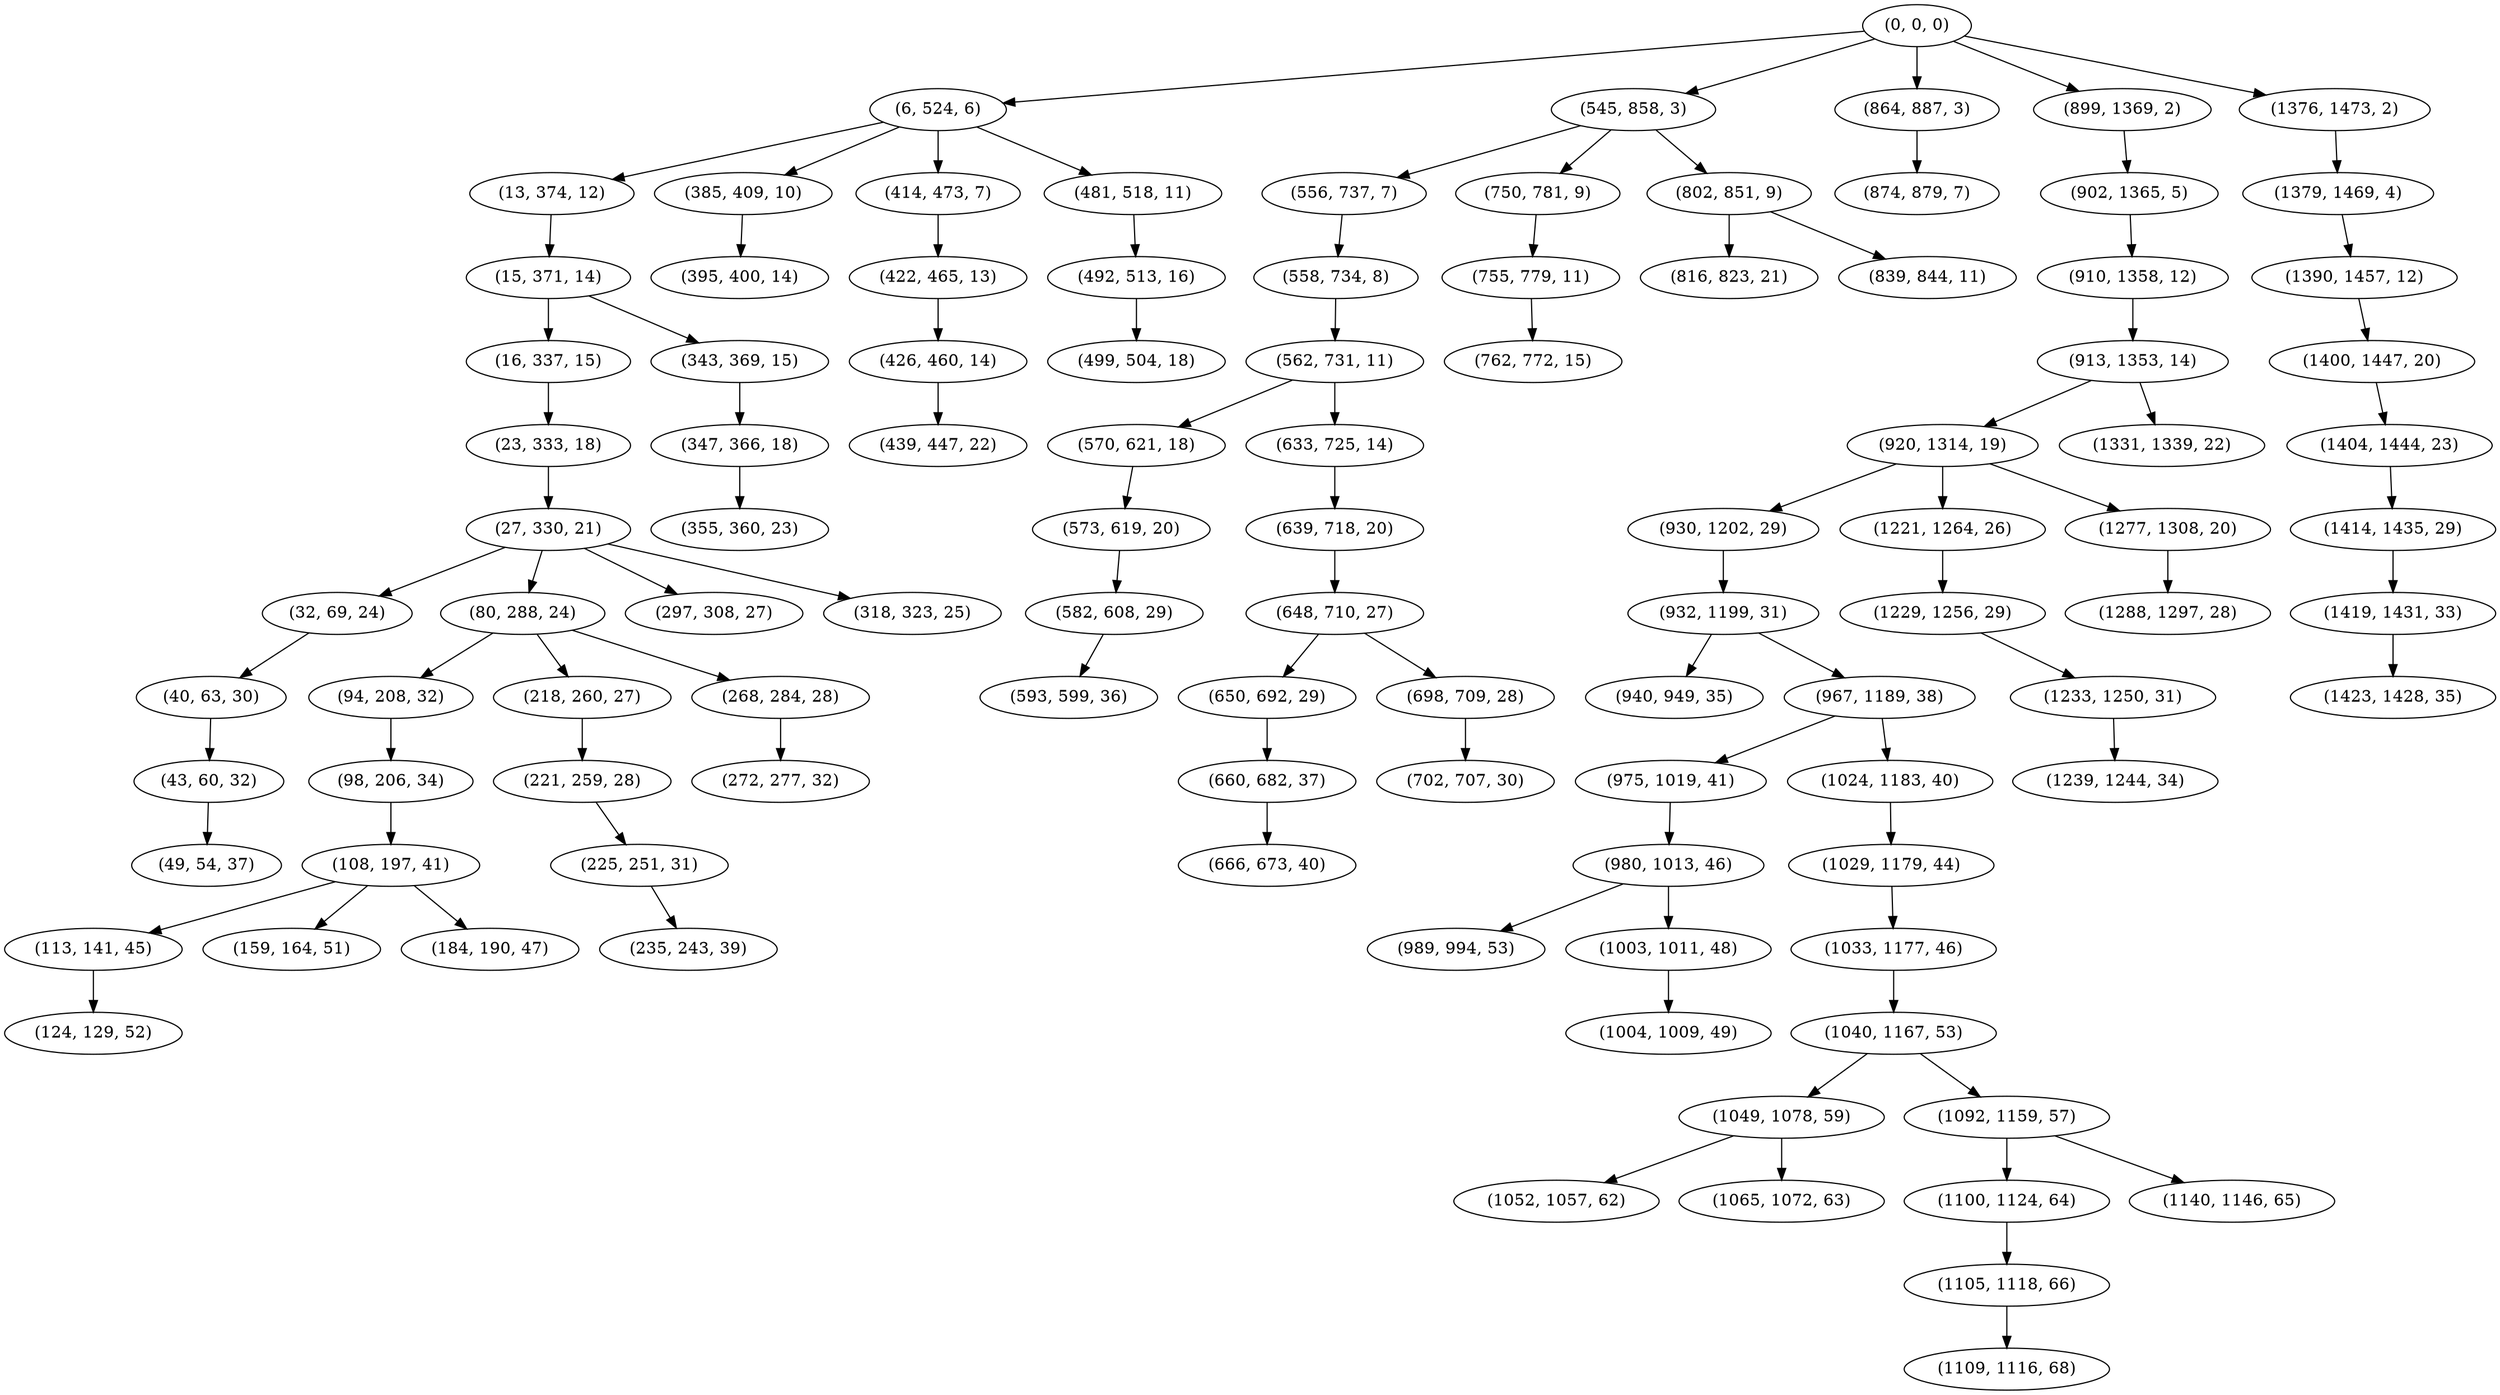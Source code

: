 digraph tree {
    "(0, 0, 0)";
    "(6, 524, 6)";
    "(13, 374, 12)";
    "(15, 371, 14)";
    "(16, 337, 15)";
    "(23, 333, 18)";
    "(27, 330, 21)";
    "(32, 69, 24)";
    "(40, 63, 30)";
    "(43, 60, 32)";
    "(49, 54, 37)";
    "(80, 288, 24)";
    "(94, 208, 32)";
    "(98, 206, 34)";
    "(108, 197, 41)";
    "(113, 141, 45)";
    "(124, 129, 52)";
    "(159, 164, 51)";
    "(184, 190, 47)";
    "(218, 260, 27)";
    "(221, 259, 28)";
    "(225, 251, 31)";
    "(235, 243, 39)";
    "(268, 284, 28)";
    "(272, 277, 32)";
    "(297, 308, 27)";
    "(318, 323, 25)";
    "(343, 369, 15)";
    "(347, 366, 18)";
    "(355, 360, 23)";
    "(385, 409, 10)";
    "(395, 400, 14)";
    "(414, 473, 7)";
    "(422, 465, 13)";
    "(426, 460, 14)";
    "(439, 447, 22)";
    "(481, 518, 11)";
    "(492, 513, 16)";
    "(499, 504, 18)";
    "(545, 858, 3)";
    "(556, 737, 7)";
    "(558, 734, 8)";
    "(562, 731, 11)";
    "(570, 621, 18)";
    "(573, 619, 20)";
    "(582, 608, 29)";
    "(593, 599, 36)";
    "(633, 725, 14)";
    "(639, 718, 20)";
    "(648, 710, 27)";
    "(650, 692, 29)";
    "(660, 682, 37)";
    "(666, 673, 40)";
    "(698, 709, 28)";
    "(702, 707, 30)";
    "(750, 781, 9)";
    "(755, 779, 11)";
    "(762, 772, 15)";
    "(802, 851, 9)";
    "(816, 823, 21)";
    "(839, 844, 11)";
    "(864, 887, 3)";
    "(874, 879, 7)";
    "(899, 1369, 2)";
    "(902, 1365, 5)";
    "(910, 1358, 12)";
    "(913, 1353, 14)";
    "(920, 1314, 19)";
    "(930, 1202, 29)";
    "(932, 1199, 31)";
    "(940, 949, 35)";
    "(967, 1189, 38)";
    "(975, 1019, 41)";
    "(980, 1013, 46)";
    "(989, 994, 53)";
    "(1003, 1011, 48)";
    "(1004, 1009, 49)";
    "(1024, 1183, 40)";
    "(1029, 1179, 44)";
    "(1033, 1177, 46)";
    "(1040, 1167, 53)";
    "(1049, 1078, 59)";
    "(1052, 1057, 62)";
    "(1065, 1072, 63)";
    "(1092, 1159, 57)";
    "(1100, 1124, 64)";
    "(1105, 1118, 66)";
    "(1109, 1116, 68)";
    "(1140, 1146, 65)";
    "(1221, 1264, 26)";
    "(1229, 1256, 29)";
    "(1233, 1250, 31)";
    "(1239, 1244, 34)";
    "(1277, 1308, 20)";
    "(1288, 1297, 28)";
    "(1331, 1339, 22)";
    "(1376, 1473, 2)";
    "(1379, 1469, 4)";
    "(1390, 1457, 12)";
    "(1400, 1447, 20)";
    "(1404, 1444, 23)";
    "(1414, 1435, 29)";
    "(1419, 1431, 33)";
    "(1423, 1428, 35)";
    "(0, 0, 0)" -> "(6, 524, 6)";
    "(0, 0, 0)" -> "(545, 858, 3)";
    "(0, 0, 0)" -> "(864, 887, 3)";
    "(0, 0, 0)" -> "(899, 1369, 2)";
    "(0, 0, 0)" -> "(1376, 1473, 2)";
    "(6, 524, 6)" -> "(13, 374, 12)";
    "(6, 524, 6)" -> "(385, 409, 10)";
    "(6, 524, 6)" -> "(414, 473, 7)";
    "(6, 524, 6)" -> "(481, 518, 11)";
    "(13, 374, 12)" -> "(15, 371, 14)";
    "(15, 371, 14)" -> "(16, 337, 15)";
    "(15, 371, 14)" -> "(343, 369, 15)";
    "(16, 337, 15)" -> "(23, 333, 18)";
    "(23, 333, 18)" -> "(27, 330, 21)";
    "(27, 330, 21)" -> "(32, 69, 24)";
    "(27, 330, 21)" -> "(80, 288, 24)";
    "(27, 330, 21)" -> "(297, 308, 27)";
    "(27, 330, 21)" -> "(318, 323, 25)";
    "(32, 69, 24)" -> "(40, 63, 30)";
    "(40, 63, 30)" -> "(43, 60, 32)";
    "(43, 60, 32)" -> "(49, 54, 37)";
    "(80, 288, 24)" -> "(94, 208, 32)";
    "(80, 288, 24)" -> "(218, 260, 27)";
    "(80, 288, 24)" -> "(268, 284, 28)";
    "(94, 208, 32)" -> "(98, 206, 34)";
    "(98, 206, 34)" -> "(108, 197, 41)";
    "(108, 197, 41)" -> "(113, 141, 45)";
    "(108, 197, 41)" -> "(159, 164, 51)";
    "(108, 197, 41)" -> "(184, 190, 47)";
    "(113, 141, 45)" -> "(124, 129, 52)";
    "(218, 260, 27)" -> "(221, 259, 28)";
    "(221, 259, 28)" -> "(225, 251, 31)";
    "(225, 251, 31)" -> "(235, 243, 39)";
    "(268, 284, 28)" -> "(272, 277, 32)";
    "(343, 369, 15)" -> "(347, 366, 18)";
    "(347, 366, 18)" -> "(355, 360, 23)";
    "(385, 409, 10)" -> "(395, 400, 14)";
    "(414, 473, 7)" -> "(422, 465, 13)";
    "(422, 465, 13)" -> "(426, 460, 14)";
    "(426, 460, 14)" -> "(439, 447, 22)";
    "(481, 518, 11)" -> "(492, 513, 16)";
    "(492, 513, 16)" -> "(499, 504, 18)";
    "(545, 858, 3)" -> "(556, 737, 7)";
    "(545, 858, 3)" -> "(750, 781, 9)";
    "(545, 858, 3)" -> "(802, 851, 9)";
    "(556, 737, 7)" -> "(558, 734, 8)";
    "(558, 734, 8)" -> "(562, 731, 11)";
    "(562, 731, 11)" -> "(570, 621, 18)";
    "(562, 731, 11)" -> "(633, 725, 14)";
    "(570, 621, 18)" -> "(573, 619, 20)";
    "(573, 619, 20)" -> "(582, 608, 29)";
    "(582, 608, 29)" -> "(593, 599, 36)";
    "(633, 725, 14)" -> "(639, 718, 20)";
    "(639, 718, 20)" -> "(648, 710, 27)";
    "(648, 710, 27)" -> "(650, 692, 29)";
    "(648, 710, 27)" -> "(698, 709, 28)";
    "(650, 692, 29)" -> "(660, 682, 37)";
    "(660, 682, 37)" -> "(666, 673, 40)";
    "(698, 709, 28)" -> "(702, 707, 30)";
    "(750, 781, 9)" -> "(755, 779, 11)";
    "(755, 779, 11)" -> "(762, 772, 15)";
    "(802, 851, 9)" -> "(816, 823, 21)";
    "(802, 851, 9)" -> "(839, 844, 11)";
    "(864, 887, 3)" -> "(874, 879, 7)";
    "(899, 1369, 2)" -> "(902, 1365, 5)";
    "(902, 1365, 5)" -> "(910, 1358, 12)";
    "(910, 1358, 12)" -> "(913, 1353, 14)";
    "(913, 1353, 14)" -> "(920, 1314, 19)";
    "(913, 1353, 14)" -> "(1331, 1339, 22)";
    "(920, 1314, 19)" -> "(930, 1202, 29)";
    "(920, 1314, 19)" -> "(1221, 1264, 26)";
    "(920, 1314, 19)" -> "(1277, 1308, 20)";
    "(930, 1202, 29)" -> "(932, 1199, 31)";
    "(932, 1199, 31)" -> "(940, 949, 35)";
    "(932, 1199, 31)" -> "(967, 1189, 38)";
    "(967, 1189, 38)" -> "(975, 1019, 41)";
    "(967, 1189, 38)" -> "(1024, 1183, 40)";
    "(975, 1019, 41)" -> "(980, 1013, 46)";
    "(980, 1013, 46)" -> "(989, 994, 53)";
    "(980, 1013, 46)" -> "(1003, 1011, 48)";
    "(1003, 1011, 48)" -> "(1004, 1009, 49)";
    "(1024, 1183, 40)" -> "(1029, 1179, 44)";
    "(1029, 1179, 44)" -> "(1033, 1177, 46)";
    "(1033, 1177, 46)" -> "(1040, 1167, 53)";
    "(1040, 1167, 53)" -> "(1049, 1078, 59)";
    "(1040, 1167, 53)" -> "(1092, 1159, 57)";
    "(1049, 1078, 59)" -> "(1052, 1057, 62)";
    "(1049, 1078, 59)" -> "(1065, 1072, 63)";
    "(1092, 1159, 57)" -> "(1100, 1124, 64)";
    "(1092, 1159, 57)" -> "(1140, 1146, 65)";
    "(1100, 1124, 64)" -> "(1105, 1118, 66)";
    "(1105, 1118, 66)" -> "(1109, 1116, 68)";
    "(1221, 1264, 26)" -> "(1229, 1256, 29)";
    "(1229, 1256, 29)" -> "(1233, 1250, 31)";
    "(1233, 1250, 31)" -> "(1239, 1244, 34)";
    "(1277, 1308, 20)" -> "(1288, 1297, 28)";
    "(1376, 1473, 2)" -> "(1379, 1469, 4)";
    "(1379, 1469, 4)" -> "(1390, 1457, 12)";
    "(1390, 1457, 12)" -> "(1400, 1447, 20)";
    "(1400, 1447, 20)" -> "(1404, 1444, 23)";
    "(1404, 1444, 23)" -> "(1414, 1435, 29)";
    "(1414, 1435, 29)" -> "(1419, 1431, 33)";
    "(1419, 1431, 33)" -> "(1423, 1428, 35)";
}
